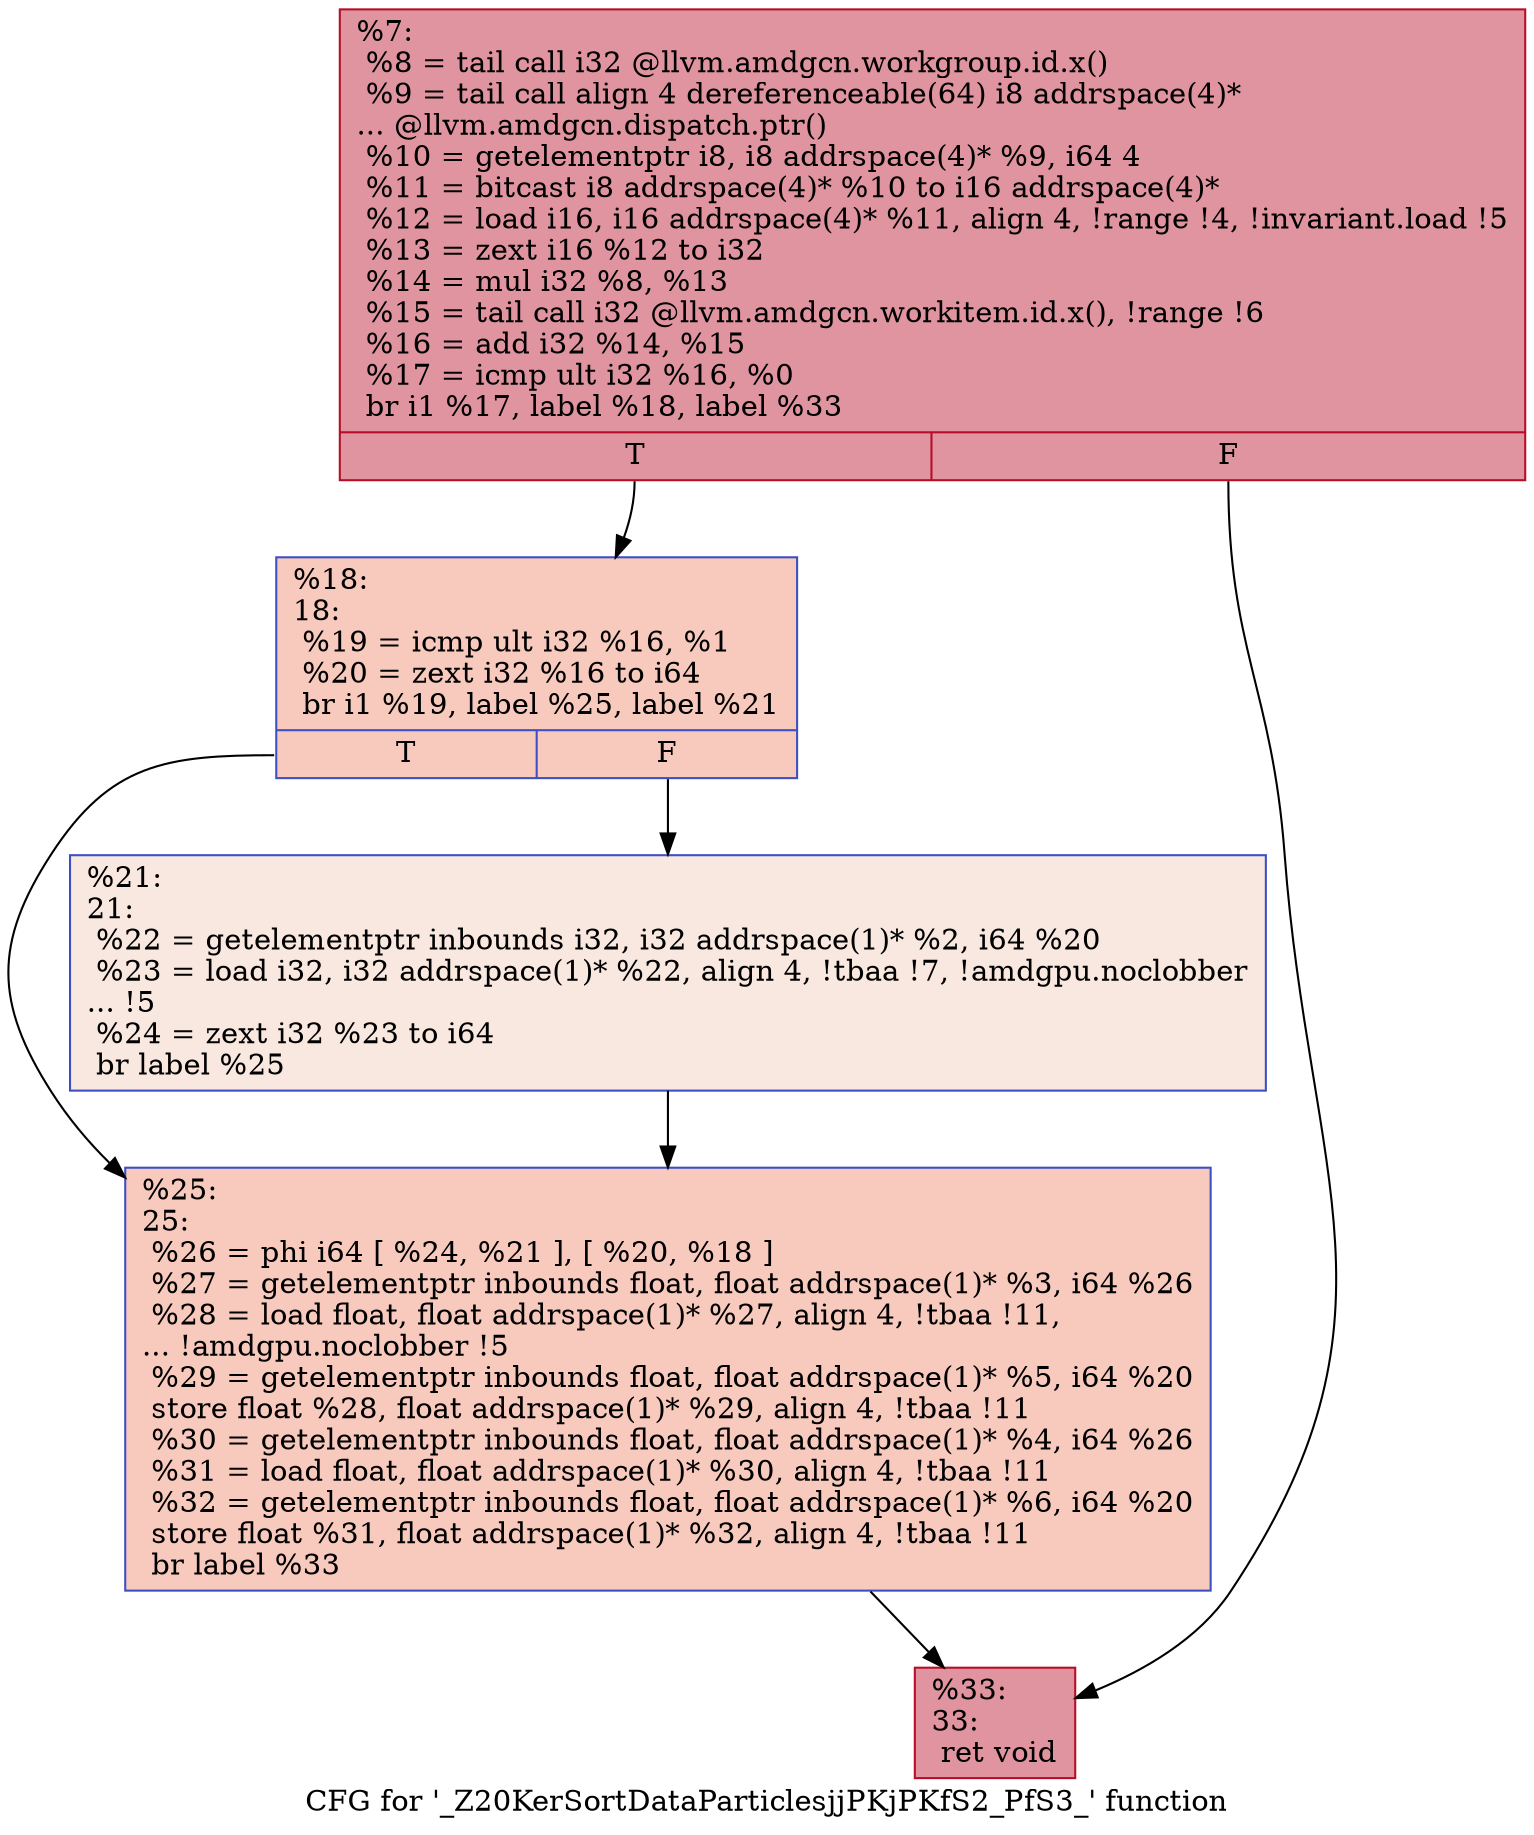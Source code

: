 digraph "CFG for '_Z20KerSortDataParticlesjjPKjPKfS2_PfS3_' function" {
	label="CFG for '_Z20KerSortDataParticlesjjPKjPKfS2_PfS3_' function";

	Node0x4af2450 [shape=record,color="#b70d28ff", style=filled, fillcolor="#b70d2870",label="{%7:\l  %8 = tail call i32 @llvm.amdgcn.workgroup.id.x()\l  %9 = tail call align 4 dereferenceable(64) i8 addrspace(4)*\l... @llvm.amdgcn.dispatch.ptr()\l  %10 = getelementptr i8, i8 addrspace(4)* %9, i64 4\l  %11 = bitcast i8 addrspace(4)* %10 to i16 addrspace(4)*\l  %12 = load i16, i16 addrspace(4)* %11, align 4, !range !4, !invariant.load !5\l  %13 = zext i16 %12 to i32\l  %14 = mul i32 %8, %13\l  %15 = tail call i32 @llvm.amdgcn.workitem.id.x(), !range !6\l  %16 = add i32 %14, %15\l  %17 = icmp ult i32 %16, %0\l  br i1 %17, label %18, label %33\l|{<s0>T|<s1>F}}"];
	Node0x4af2450:s0 -> Node0x4af43c0;
	Node0x4af2450:s1 -> Node0x4af4450;
	Node0x4af43c0 [shape=record,color="#3d50c3ff", style=filled, fillcolor="#ef886b70",label="{%18:\l18:                                               \l  %19 = icmp ult i32 %16, %1\l  %20 = zext i32 %16 to i64\l  br i1 %19, label %25, label %21\l|{<s0>T|<s1>F}}"];
	Node0x4af43c0:s0 -> Node0x4af4690;
	Node0x4af43c0:s1 -> Node0x4af46e0;
	Node0x4af46e0 [shape=record,color="#3d50c3ff", style=filled, fillcolor="#f1ccb870",label="{%21:\l21:                                               \l  %22 = getelementptr inbounds i32, i32 addrspace(1)* %2, i64 %20\l  %23 = load i32, i32 addrspace(1)* %22, align 4, !tbaa !7, !amdgpu.noclobber\l... !5\l  %24 = zext i32 %23 to i64\l  br label %25\l}"];
	Node0x4af46e0 -> Node0x4af4690;
	Node0x4af4690 [shape=record,color="#3d50c3ff", style=filled, fillcolor="#ef886b70",label="{%25:\l25:                                               \l  %26 = phi i64 [ %24, %21 ], [ %20, %18 ]\l  %27 = getelementptr inbounds float, float addrspace(1)* %3, i64 %26\l  %28 = load float, float addrspace(1)* %27, align 4, !tbaa !11,\l... !amdgpu.noclobber !5\l  %29 = getelementptr inbounds float, float addrspace(1)* %5, i64 %20\l  store float %28, float addrspace(1)* %29, align 4, !tbaa !11\l  %30 = getelementptr inbounds float, float addrspace(1)* %4, i64 %26\l  %31 = load float, float addrspace(1)* %30, align 4, !tbaa !11\l  %32 = getelementptr inbounds float, float addrspace(1)* %6, i64 %20\l  store float %31, float addrspace(1)* %32, align 4, !tbaa !11\l  br label %33\l}"];
	Node0x4af4690 -> Node0x4af4450;
	Node0x4af4450 [shape=record,color="#b70d28ff", style=filled, fillcolor="#b70d2870",label="{%33:\l33:                                               \l  ret void\l}"];
}
